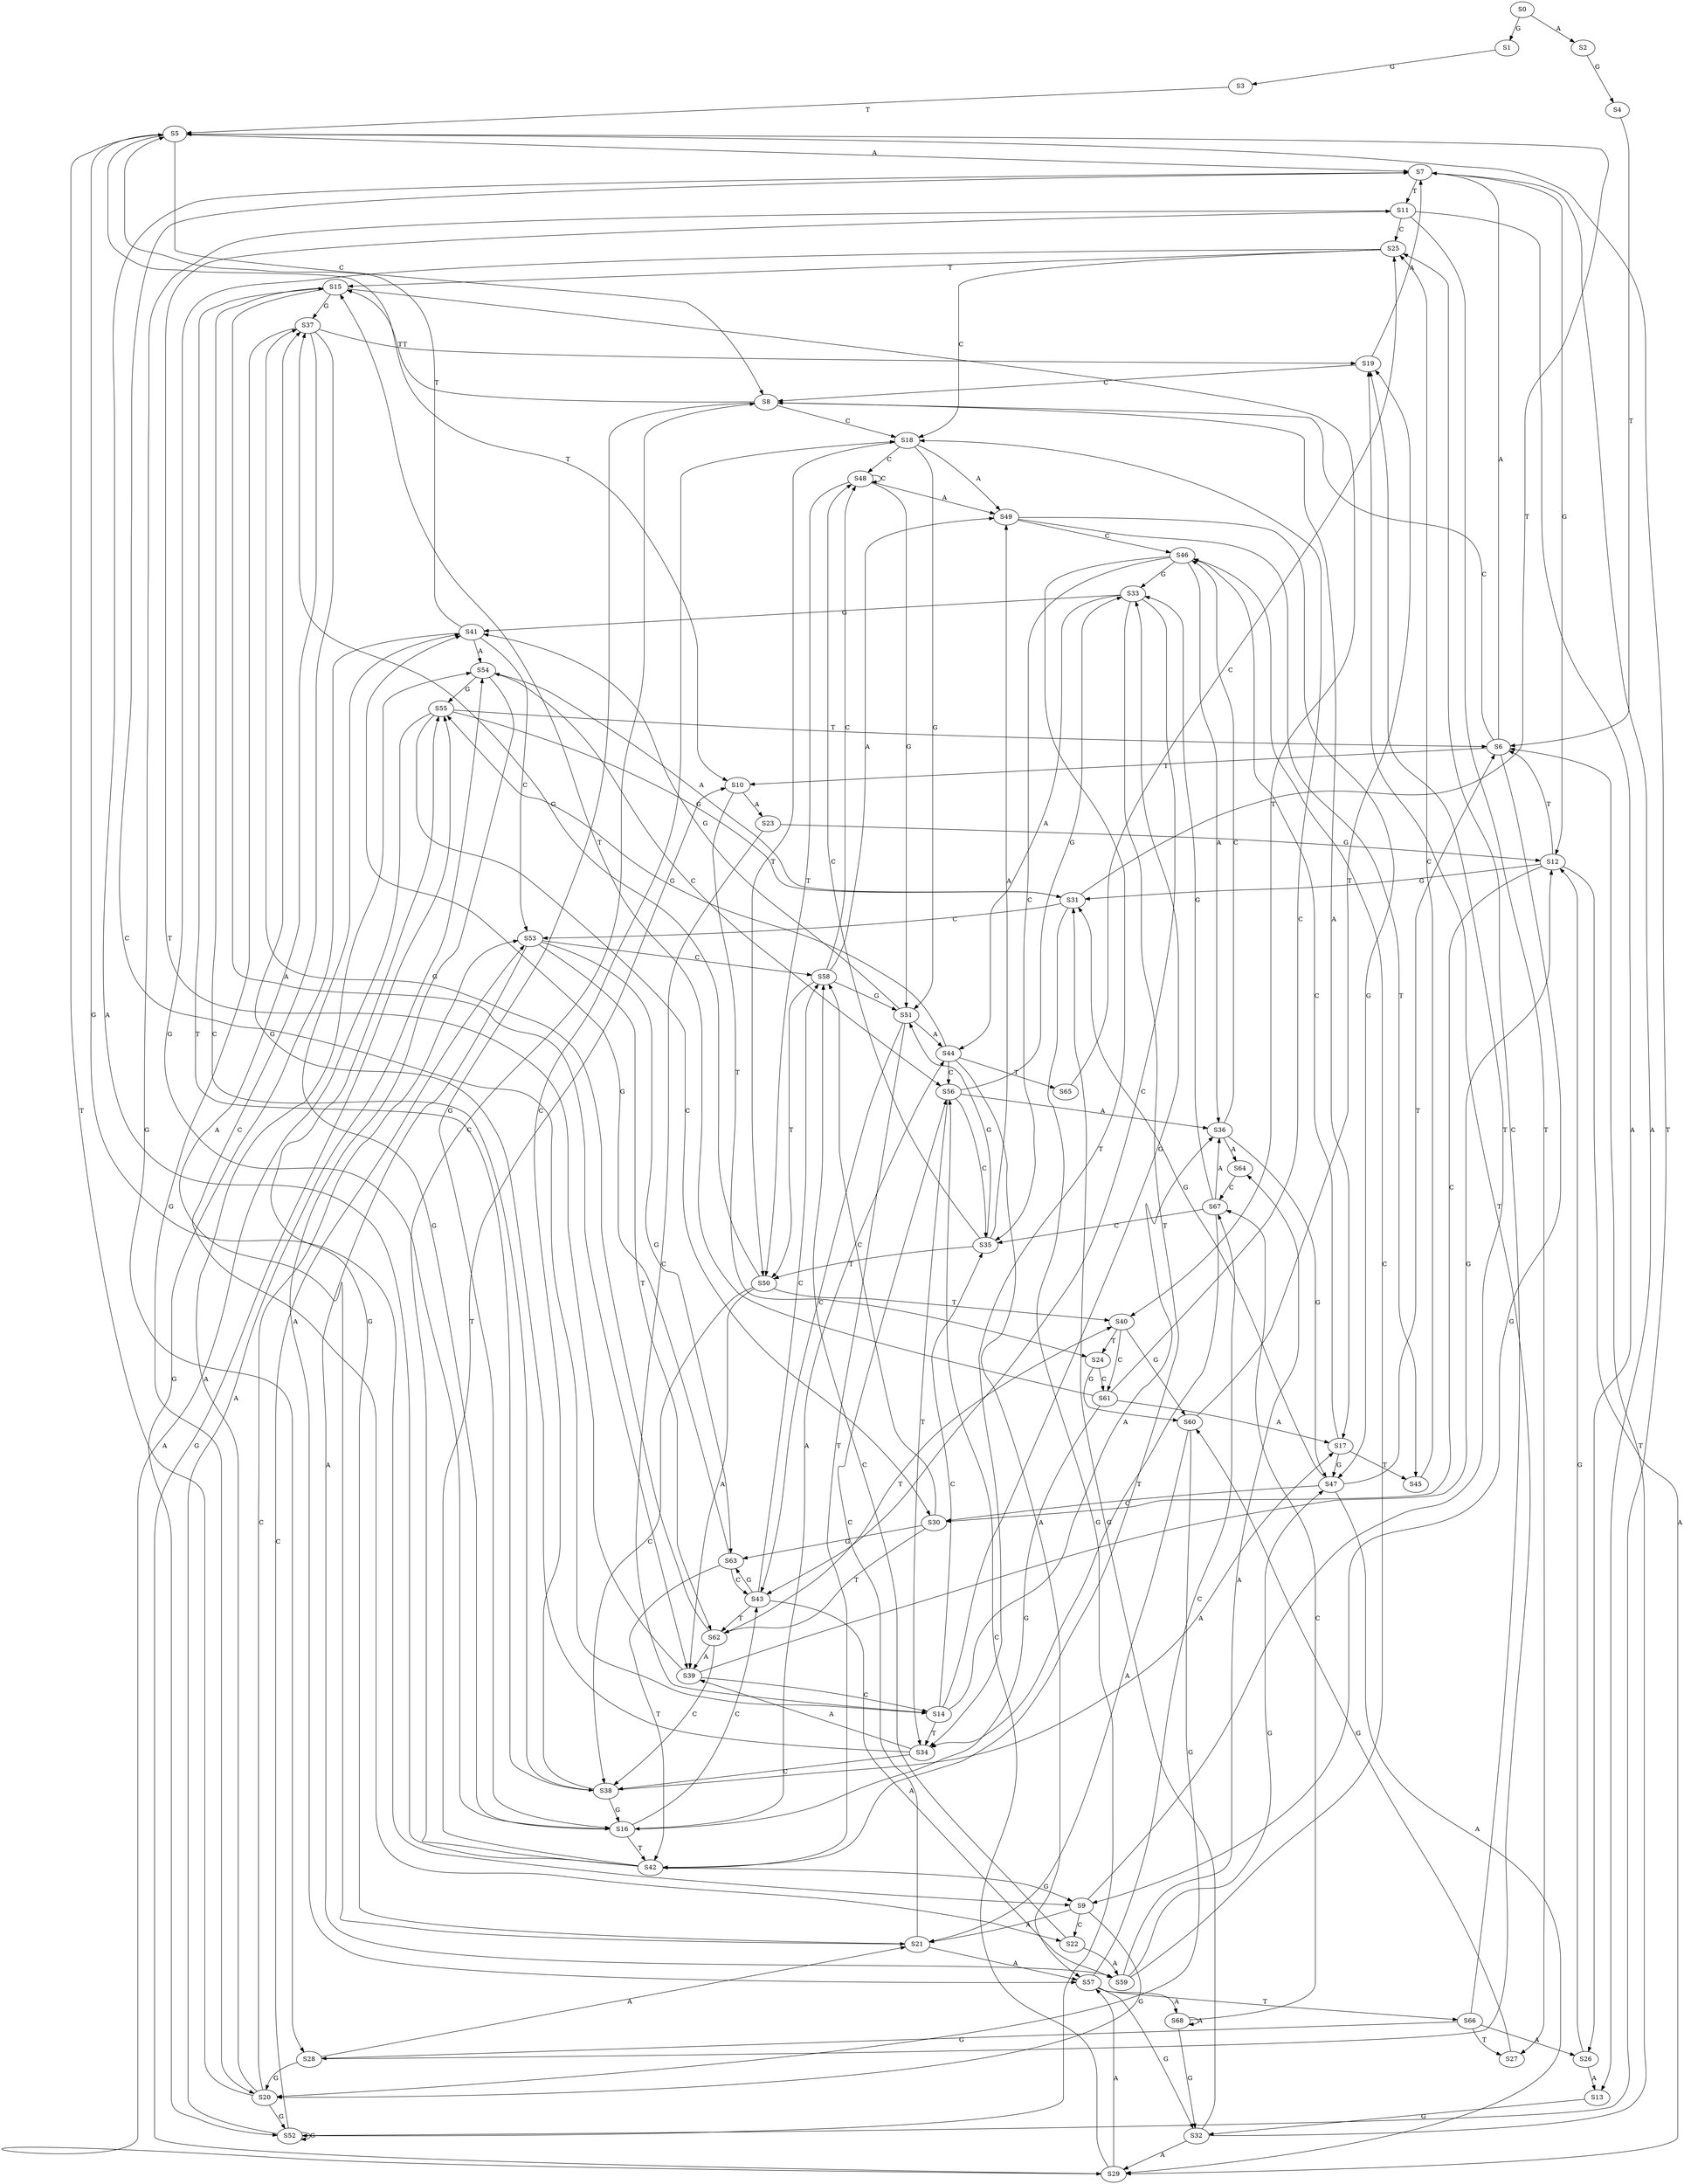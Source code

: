 strict digraph  {
	S0 -> S1 [ label = G ];
	S0 -> S2 [ label = A ];
	S1 -> S3 [ label = G ];
	S2 -> S4 [ label = G ];
	S3 -> S5 [ label = T ];
	S4 -> S6 [ label = T ];
	S5 -> S7 [ label = A ];
	S5 -> S8 [ label = C ];
	S5 -> S9 [ label = G ];
	S5 -> S10 [ label = T ];
	S6 -> S7 [ label = A ];
	S6 -> S8 [ label = C ];
	S6 -> S9 [ label = G ];
	S6 -> S10 [ label = T ];
	S7 -> S11 [ label = T ];
	S7 -> S12 [ label = G ];
	S7 -> S13 [ label = A ];
	S7 -> S14 [ label = C ];
	S8 -> S15 [ label = T ];
	S8 -> S16 [ label = G ];
	S8 -> S17 [ label = A ];
	S8 -> S18 [ label = C ];
	S9 -> S19 [ label = T ];
	S9 -> S20 [ label = G ];
	S9 -> S21 [ label = A ];
	S9 -> S22 [ label = C ];
	S10 -> S23 [ label = A ];
	S10 -> S24 [ label = T ];
	S11 -> S25 [ label = C ];
	S11 -> S26 [ label = A ];
	S11 -> S27 [ label = T ];
	S11 -> S28 [ label = G ];
	S12 -> S6 [ label = T ];
	S12 -> S29 [ label = A ];
	S12 -> S30 [ label = C ];
	S12 -> S31 [ label = G ];
	S13 -> S32 [ label = G ];
	S14 -> S33 [ label = G ];
	S14 -> S34 [ label = T ];
	S14 -> S35 [ label = C ];
	S14 -> S36 [ label = A ];
	S15 -> S37 [ label = G ];
	S15 -> S38 [ label = C ];
	S15 -> S39 [ label = A ];
	S15 -> S40 [ label = T ];
	S16 -> S41 [ label = G ];
	S16 -> S42 [ label = T ];
	S16 -> S43 [ label = C ];
	S16 -> S44 [ label = A ];
	S17 -> S45 [ label = T ];
	S17 -> S46 [ label = C ];
	S17 -> S47 [ label = G ];
	S18 -> S48 [ label = C ];
	S18 -> S49 [ label = A ];
	S18 -> S50 [ label = T ];
	S18 -> S51 [ label = G ];
	S19 -> S8 [ label = C ];
	S19 -> S7 [ label = A ];
	S20 -> S52 [ label = G ];
	S20 -> S53 [ label = C ];
	S20 -> S54 [ label = A ];
	S20 -> S5 [ label = T ];
	S21 -> S55 [ label = G ];
	S21 -> S56 [ label = C ];
	S21 -> S57 [ label = A ];
	S22 -> S58 [ label = C ];
	S22 -> S59 [ label = A ];
	S23 -> S14 [ label = C ];
	S23 -> S12 [ label = G ];
	S24 -> S60 [ label = G ];
	S24 -> S61 [ label = C ];
	S25 -> S18 [ label = C ];
	S25 -> S16 [ label = G ];
	S25 -> S15 [ label = T ];
	S26 -> S12 [ label = G ];
	S26 -> S13 [ label = A ];
	S27 -> S60 [ label = G ];
	S28 -> S20 [ label = G ];
	S28 -> S21 [ label = A ];
	S28 -> S19 [ label = T ];
	S29 -> S57 [ label = A ];
	S29 -> S56 [ label = C ];
	S29 -> S55 [ label = G ];
	S30 -> S58 [ label = C ];
	S30 -> S62 [ label = T ];
	S30 -> S63 [ label = G ];
	S31 -> S54 [ label = A ];
	S31 -> S52 [ label = G ];
	S31 -> S5 [ label = T ];
	S31 -> S53 [ label = C ];
	S32 -> S6 [ label = T ];
	S32 -> S29 [ label = A ];
	S32 -> S31 [ label = G ];
	S33 -> S41 [ label = G ];
	S33 -> S44 [ label = A ];
	S33 -> S42 [ label = T ];
	S33 -> S43 [ label = C ];
	S34 -> S39 [ label = A ];
	S34 -> S38 [ label = C ];
	S34 -> S37 [ label = G ];
	S35 -> S48 [ label = C ];
	S35 -> S49 [ label = A ];
	S35 -> S50 [ label = T ];
	S35 -> S51 [ label = G ];
	S36 -> S47 [ label = G ];
	S36 -> S46 [ label = C ];
	S36 -> S64 [ label = A ];
	S37 -> S21 [ label = A ];
	S37 -> S22 [ label = C ];
	S37 -> S20 [ label = G ];
	S37 -> S19 [ label = T ];
	S38 -> S15 [ label = T ];
	S38 -> S16 [ label = G ];
	S38 -> S18 [ label = C ];
	S38 -> S17 [ label = A ];
	S39 -> S12 [ label = G ];
	S39 -> S11 [ label = T ];
	S39 -> S14 [ label = C ];
	S40 -> S61 [ label = C ];
	S40 -> S60 [ label = G ];
	S40 -> S24 [ label = T ];
	S41 -> S54 [ label = A ];
	S41 -> S52 [ label = G ];
	S41 -> S53 [ label = C ];
	S41 -> S5 [ label = T ];
	S42 -> S8 [ label = C ];
	S42 -> S7 [ label = A ];
	S42 -> S9 [ label = G ];
	S42 -> S10 [ label = T ];
	S43 -> S63 [ label = G ];
	S43 -> S62 [ label = T ];
	S43 -> S58 [ label = C ];
	S43 -> S59 [ label = A ];
	S44 -> S57 [ label = A ];
	S44 -> S56 [ label = C ];
	S44 -> S55 [ label = G ];
	S44 -> S65 [ label = T ];
	S45 -> S25 [ label = C ];
	S46 -> S34 [ label = T ];
	S46 -> S35 [ label = C ];
	S46 -> S36 [ label = A ];
	S46 -> S33 [ label = G ];
	S47 -> S31 [ label = G ];
	S47 -> S6 [ label = T ];
	S47 -> S29 [ label = A ];
	S47 -> S30 [ label = C ];
	S48 -> S51 [ label = G ];
	S48 -> S48 [ label = C ];
	S48 -> S49 [ label = A ];
	S48 -> S50 [ label = T ];
	S49 -> S47 [ label = G ];
	S49 -> S45 [ label = T ];
	S49 -> S46 [ label = C ];
	S50 -> S37 [ label = G ];
	S50 -> S39 [ label = A ];
	S50 -> S38 [ label = C ];
	S50 -> S40 [ label = T ];
	S51 -> S44 [ label = A ];
	S51 -> S41 [ label = G ];
	S51 -> S43 [ label = C ];
	S51 -> S42 [ label = T ];
	S52 -> S5 [ label = T ];
	S52 -> S53 [ label = C ];
	S52 -> S52 [ label = G ];
	S52 -> S54 [ label = A ];
	S53 -> S62 [ label = T ];
	S53 -> S58 [ label = C ];
	S53 -> S59 [ label = A ];
	S53 -> S63 [ label = G ];
	S54 -> S57 [ label = A ];
	S54 -> S56 [ label = C ];
	S54 -> S55 [ label = G ];
	S55 -> S6 [ label = T ];
	S55 -> S29 [ label = A ];
	S55 -> S31 [ label = G ];
	S55 -> S30 [ label = C ];
	S56 -> S34 [ label = T ];
	S56 -> S33 [ label = G ];
	S56 -> S35 [ label = C ];
	S56 -> S36 [ label = A ];
	S57 -> S66 [ label = T ];
	S57 -> S67 [ label = C ];
	S57 -> S68 [ label = A ];
	S57 -> S32 [ label = G ];
	S58 -> S51 [ label = G ];
	S58 -> S49 [ label = A ];
	S58 -> S50 [ label = T ];
	S58 -> S48 [ label = C ];
	S59 -> S47 [ label = G ];
	S59 -> S46 [ label = C ];
	S59 -> S64 [ label = A ];
	S60 -> S20 [ label = G ];
	S60 -> S19 [ label = T ];
	S60 -> S21 [ label = A ];
	S61 -> S17 [ label = A ];
	S61 -> S15 [ label = T ];
	S61 -> S18 [ label = C ];
	S61 -> S16 [ label = G ];
	S62 -> S39 [ label = A ];
	S62 -> S38 [ label = C ];
	S62 -> S40 [ label = T ];
	S62 -> S37 [ label = G ];
	S63 -> S41 [ label = G ];
	S63 -> S43 [ label = C ];
	S63 -> S42 [ label = T ];
	S64 -> S67 [ label = C ];
	S65 -> S25 [ label = C ];
	S66 -> S26 [ label = A ];
	S66 -> S25 [ label = C ];
	S66 -> S28 [ label = G ];
	S66 -> S27 [ label = T ];
	S67 -> S36 [ label = A ];
	S67 -> S35 [ label = C ];
	S67 -> S33 [ label = G ];
	S67 -> S34 [ label = T ];
	S68 -> S32 [ label = G ];
	S68 -> S67 [ label = C ];
	S68 -> S68 [ label = A ];
}
